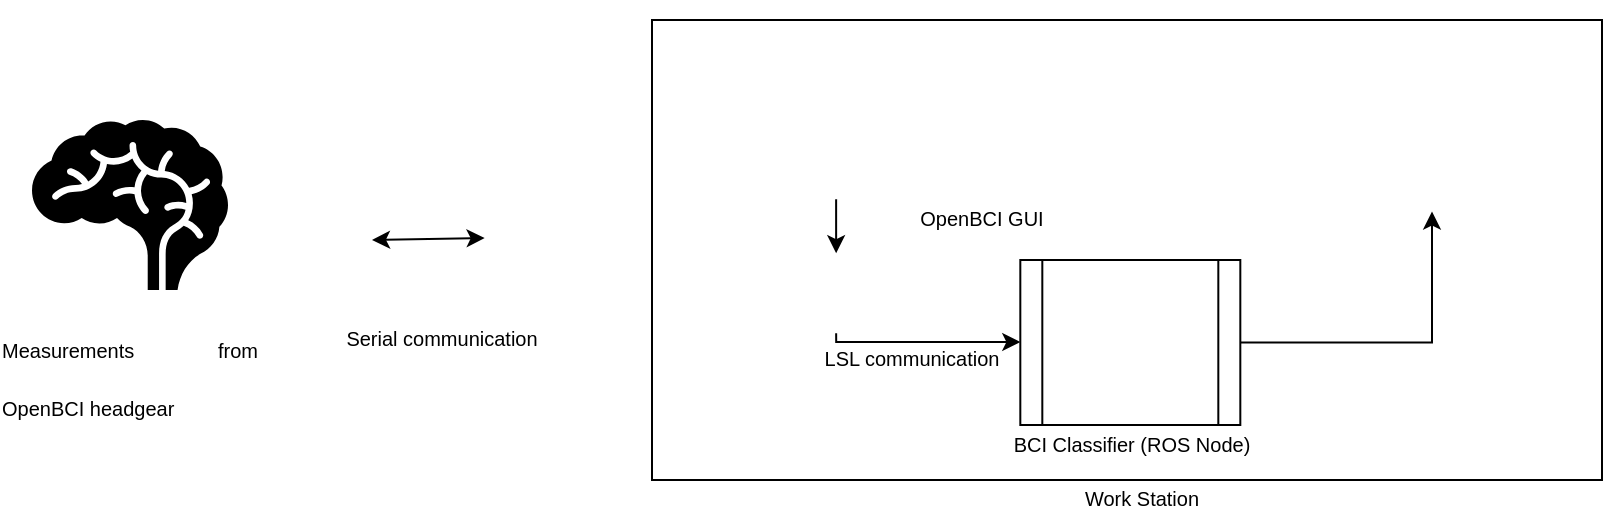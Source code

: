 <mxfile version="20.8.10" type="github">
  <diagram name="Page-1" id="FIsLYuHzlU_XFJ1SP3E0">
    <mxGraphModel dx="1674" dy="731" grid="1" gridSize="10" guides="1" tooltips="1" connect="1" arrows="1" fold="1" page="1" pageScale="1" pageWidth="850" pageHeight="1100" math="0" shadow="0">
      <root>
        <mxCell id="0" />
        <mxCell id="1" parent="0" />
        <mxCell id="zBlL3TUO0Pgipew5Sboh-2" value="" style="shape=mxgraph.signs.healthcare.brain;html=1;pointerEvents=1;fillColor=#000000;strokeColor=none;verticalLabelPosition=bottom;verticalAlign=top;align=center;" parent="1" vertex="1">
          <mxGeometry x="50" y="180" width="98" height="85" as="geometry" />
        </mxCell>
        <mxCell id="zBlL3TUO0Pgipew5Sboh-4" value="" style="shape=image;html=1;verticalAlign=top;verticalLabelPosition=bottom;labelBackgroundColor=#ffffff;imageAspect=0;aspect=fixed;image=https://cdn0.iconfinder.com/data/icons/phosphor-duotone-vol-5/256/wave-sine-duotone-128.png" parent="1" vertex="1">
          <mxGeometry x="61.5" y="240" width="75" height="75" as="geometry" />
        </mxCell>
        <mxCell id="zBlL3TUO0Pgipew5Sboh-8" value="" style="shape=image;imageAspect=0;aspect=fixed;verticalLabelPosition=bottom;verticalAlign=top;image=https://th.bing.com/th/id/OIP.oR23gtayus8NnhMo5mmxAAHaIy?pid=ImgDet&amp;rs=1;" parent="1" vertex="1">
          <mxGeometry x="220" y="120" width="52.87" height="62.62" as="geometry" />
        </mxCell>
        <mxCell id="zBlL3TUO0Pgipew5Sboh-9" value="" style="shape=image;imageAspect=0;aspect=fixed;verticalLabelPosition=bottom;verticalAlign=top;image=https://www.bci2000.org/mediawiki/images/thumb/1/16/Cyton-Daisy.jpg/500px-Cyton-Daisy.jpg;" parent="1" vertex="1">
          <mxGeometry x="160" y="200" width="60" height="80" as="geometry" />
        </mxCell>
        <mxCell id="zBlL3TUO0Pgipew5Sboh-10" value="" style="shape=image;imageAspect=0;aspect=fixed;verticalLabelPosition=bottom;verticalAlign=top;image=https://raw.githubusercontent.com/OpenBCI/Docs/master/assets/images/dongleConnection.png;clipPath=inset(27.88% 33.33% 27.88% 33.33%);" parent="1" vertex="1">
          <mxGeometry x="280" y="197.5" width="80" height="80" as="geometry" />
        </mxCell>
        <mxCell id="zBlL3TUO0Pgipew5Sboh-34" value="" style="endArrow=classic;startArrow=classic;html=1;rounded=0;fontSize=2;exitX=1;exitY=0.5;exitDx=0;exitDy=0;entryX=-0.046;entryY=0.519;entryDx=0;entryDy=0;entryPerimeter=0;" parent="1" source="zBlL3TUO0Pgipew5Sboh-9" target="zBlL3TUO0Pgipew5Sboh-10" edge="1">
          <mxGeometry width="50" height="50" relative="1" as="geometry">
            <mxPoint x="380" y="280" as="sourcePoint" />
            <mxPoint x="430" y="230" as="targetPoint" />
          </mxGeometry>
        </mxCell>
        <mxCell id="zBlL3TUO0Pgipew5Sboh-36" value="" style="group" parent="1" vertex="1" connectable="0">
          <mxGeometry x="360" y="130" width="480" height="230" as="geometry" />
        </mxCell>
        <mxCell id="zBlL3TUO0Pgipew5Sboh-17" value="" style="whiteSpace=wrap;html=1;fontSize=2;fillColor=none;sketch=0;strokeWidth=1;gradientColor=none;gradientDirection=south;strokeColor=default;labelPosition=center;verticalLabelPosition=bottom;align=center;verticalAlign=top;fontFamily=Helvetica;fontStyle=1;movable=1;resizable=1;rotatable=1;deletable=1;editable=1;connectable=1;" parent="zBlL3TUO0Pgipew5Sboh-36" vertex="1">
          <mxGeometry y="2.842e-14" width="475" height="230" as="geometry" />
        </mxCell>
        <mxCell id="zBlL3TUO0Pgipew5Sboh-18" value="" style="shape=image;imageAspect=0;aspect=fixed;verticalLabelPosition=bottom;verticalAlign=top;sketch=0;strokeColor=default;strokeWidth=1;fontSize=2;fillColor=none;gradientColor=none;gradientDirection=south;image=https://i.ytimg.com/vi/XXdEvDP4uck/maxresdefault.jpg;" parent="zBlL3TUO0Pgipew5Sboh-36" vertex="1">
          <mxGeometry x="305" y="5.684e-14" width="170" height="95.79" as="geometry" />
        </mxCell>
        <mxCell id="zBlL3TUO0Pgipew5Sboh-11" value="" style="shape=image;imageAspect=0;aspect=fixed;verticalLabelPosition=bottom;verticalAlign=top;image=https://www.researchgate.net/profile/Benjamin_Estermann/publication/327797416/figure/download/fig7/AS:673281875124226@1537534316149/Overview-of-the-OpenBCI-GUI.ppm;" parent="zBlL3TUO0Pgipew5Sboh-36" vertex="1">
          <mxGeometry y="2.842e-14" width="184.16" height="89.6" as="geometry" />
        </mxCell>
        <mxCell id="zBlL3TUO0Pgipew5Sboh-19" value="" style="shape=image;imageAspect=0;aspect=fixed;verticalLabelPosition=bottom;verticalAlign=top;sketch=0;strokeColor=default;strokeWidth=1;fontSize=2;fillColor=none;gradientColor=none;gradientDirection=south;image=https://th.bing.com/th/id/OIP.Va9iuQ0gZJgYRTaF0SoSQgAAAA?pid=ImgDet&amp;rs=1;" parent="zBlL3TUO0Pgipew5Sboh-36" vertex="1">
          <mxGeometry x="421.59" width="53.41" height="40" as="geometry" />
        </mxCell>
        <mxCell id="zBlL3TUO0Pgipew5Sboh-27" style="edgeStyle=orthogonalEdgeStyle;rounded=0;orthogonalLoop=1;jettySize=auto;html=1;exitX=1;exitY=0.5;exitDx=0;exitDy=0;fontSize=2;" parent="zBlL3TUO0Pgipew5Sboh-36" source="zBlL3TUO0Pgipew5Sboh-25" target="zBlL3TUO0Pgipew5Sboh-18" edge="1">
          <mxGeometry relative="1" as="geometry" />
        </mxCell>
        <mxCell id="zBlL3TUO0Pgipew5Sboh-25" value="" style="shape=process;whiteSpace=wrap;html=1;backgroundOutline=1;sketch=0;strokeColor=default;strokeWidth=1;fontSize=2;fillColor=none;gradientColor=none;gradientDirection=south;" parent="zBlL3TUO0Pgipew5Sboh-36" vertex="1">
          <mxGeometry x="184.16" y="120.0" width="110" height="82.5" as="geometry" />
        </mxCell>
        <mxCell id="zBlL3TUO0Pgipew5Sboh-20" value="" style="shape=image;imageAspect=0;aspect=fixed;verticalLabelPosition=bottom;verticalAlign=top;sketch=0;strokeColor=default;strokeWidth=1;fontSize=2;fillColor=none;gradientColor=none;gradientDirection=south;image=https://dscl.lcsr.jhu.edu/wp-content/uploads/2017/10/ros_logo.jpeg;" parent="zBlL3TUO0Pgipew5Sboh-36" vertex="1">
          <mxGeometry x="208.35" y="123.92" width="58.29" height="15.36" as="geometry" />
        </mxCell>
        <mxCell id="zBlL3TUO0Pgipew5Sboh-26" style="edgeStyle=orthogonalEdgeStyle;rounded=0;orthogonalLoop=1;jettySize=auto;html=1;exitX=0.5;exitY=1;exitDx=0;exitDy=0;fontSize=2;" parent="zBlL3TUO0Pgipew5Sboh-36" source="zBlL3TUO0Pgipew5Sboh-22" target="zBlL3TUO0Pgipew5Sboh-25" edge="1">
          <mxGeometry relative="1" as="geometry">
            <Array as="points">
              <mxPoint x="92" y="161" />
            </Array>
          </mxGeometry>
        </mxCell>
        <mxCell id="zBlL3TUO0Pgipew5Sboh-21" value="" style="shape=image;html=1;verticalAlign=top;verticalLabelPosition=bottom;labelBackgroundColor=#ffffff;imageAspect=0;aspect=fixed;image=https://cdn0.iconfinder.com/data/icons/business-startup-10/50/69-128.png;sketch=0;strokeColor=default;strokeWidth=1;fontSize=2;fillColor=none;gradientColor=none;gradientDirection=south;" parent="zBlL3TUO0Pgipew5Sboh-36" vertex="1">
          <mxGeometry x="212.49" y="150.0" width="50" height="50" as="geometry" />
        </mxCell>
        <mxCell id="zBlL3TUO0Pgipew5Sboh-22" value="" style="shape=image;imageAspect=0;aspect=fixed;verticalLabelPosition=bottom;verticalAlign=top;sketch=0;strokeColor=default;strokeWidth=1;fontSize=2;fillColor=none;gradientColor=none;gradientDirection=south;image=https://live.staticflickr.com/65535/50910162901_86602ce394_o.jpg;" parent="zBlL3TUO0Pgipew5Sboh-36" vertex="1">
          <mxGeometry x="65.27" y="116.6" width="53.61" height="40" as="geometry" />
        </mxCell>
        <mxCell id="zBlL3TUO0Pgipew5Sboh-23" style="edgeStyle=orthogonalEdgeStyle;rounded=0;orthogonalLoop=1;jettySize=auto;html=1;exitX=0.5;exitY=1;exitDx=0;exitDy=0;entryX=0.5;entryY=0;entryDx=0;entryDy=0;fontSize=2;" parent="zBlL3TUO0Pgipew5Sboh-36" source="zBlL3TUO0Pgipew5Sboh-11" target="zBlL3TUO0Pgipew5Sboh-22" edge="1">
          <mxGeometry relative="1" as="geometry" />
        </mxCell>
        <mxCell id="zBlL3TUO0Pgipew5Sboh-33" value="" style="shape=image;imageAspect=0;aspect=fixed;verticalLabelPosition=bottom;verticalAlign=top;sketch=0;strokeColor=default;strokeWidth=1;fontSize=2;fillColor=none;gradientColor=none;gradientDirection=south;image=https://dscl.lcsr.jhu.edu/wp-content/uploads/2017/10/ros_logo.jpeg;" parent="zBlL3TUO0Pgipew5Sboh-36" vertex="1">
          <mxGeometry x="305" y="2.842e-14" width="36.44" height="9.6" as="geometry" />
        </mxCell>
        <mxCell id="8Qqn8H0FfDL8_Zrk-DWg-3" value="&lt;font style=&quot;font-size: 10px;&quot;&gt;LSL communication&lt;/font&gt;" style="text;strokeColor=none;align=center;fillColor=none;html=1;verticalAlign=middle;whiteSpace=wrap;rounded=0;fontSize=24;fontFamily=Helvetica;" vertex="1" parent="zBlL3TUO0Pgipew5Sboh-36">
          <mxGeometry x="65" y="159.6" width="130" height="10" as="geometry" />
        </mxCell>
        <mxCell id="8Qqn8H0FfDL8_Zrk-DWg-6" value="&lt;font style=&quot;font-size: 10px;&quot;&gt;BCI Classifier (ROS Node)&lt;/font&gt;" style="text;strokeColor=none;align=center;fillColor=none;html=1;verticalAlign=middle;whiteSpace=wrap;rounded=0;fontSize=24;fontFamily=Helvetica;" vertex="1" parent="zBlL3TUO0Pgipew5Sboh-36">
          <mxGeometry x="175" y="202.5" width="130" height="10" as="geometry" />
        </mxCell>
        <mxCell id="8Qqn8H0FfDL8_Zrk-DWg-7" value="&lt;font style=&quot;font-size: 10px;&quot;&gt;OpenBCI GUI&lt;/font&gt;" style="text;strokeColor=none;align=center;fillColor=none;html=1;verticalAlign=middle;whiteSpace=wrap;rounded=0;fontSize=24;fontFamily=Helvetica;" vertex="1" parent="zBlL3TUO0Pgipew5Sboh-36">
          <mxGeometry x="100" y="89.6" width="130" height="10" as="geometry" />
        </mxCell>
        <mxCell id="zBlL3TUO0Pgipew5Sboh-38" value="&lt;font style=&quot;font-size: 10px;&quot;&gt;Work Station&lt;/font&gt;" style="text;strokeColor=none;align=center;fillColor=none;html=1;verticalAlign=middle;whiteSpace=wrap;rounded=0;fontSize=24;fontFamily=Helvetica;" parent="1" vertex="1">
          <mxGeometry x="540" y="360" width="130" height="10" as="geometry" />
        </mxCell>
        <mxCell id="zBlL3TUO0Pgipew5Sboh-39" value="&lt;p style=&quot;text-align: justify;&quot;&gt;&lt;span style=&quot;background-color: initial;&quot;&gt;&lt;font style=&quot;font-size: 10px;&quot;&gt;Measurements from OpenBCI headgear&lt;/font&gt;&lt;/span&gt;&lt;/p&gt;" style="text;strokeColor=none;align=center;fillColor=none;html=1;verticalAlign=middle;whiteSpace=wrap;rounded=0;fontSize=24;fontFamily=Helvetica;" parent="1" vertex="1">
          <mxGeometry x="34" y="300" width="130" height="10" as="geometry" />
        </mxCell>
        <mxCell id="8Qqn8H0FfDL8_Zrk-DWg-2" value="&lt;font style=&quot;font-size: 10px;&quot;&gt;Serial communication&lt;/font&gt;" style="text;strokeColor=none;align=center;fillColor=none;html=1;verticalAlign=middle;whiteSpace=wrap;rounded=0;fontSize=24;fontFamily=Helvetica;" vertex="1" parent="1">
          <mxGeometry x="190" y="280" width="130" height="10" as="geometry" />
        </mxCell>
      </root>
    </mxGraphModel>
  </diagram>
</mxfile>
